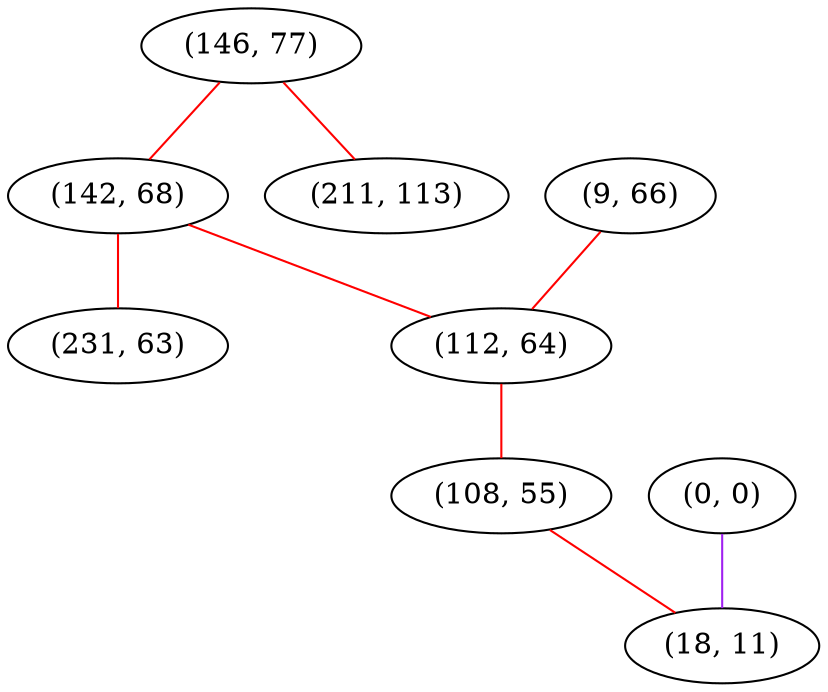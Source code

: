 graph "" {
"(146, 77)";
"(0, 0)";
"(9, 66)";
"(142, 68)";
"(211, 113)";
"(112, 64)";
"(231, 63)";
"(108, 55)";
"(18, 11)";
"(146, 77)" -- "(142, 68)"  [color=red, key=0, weight=1];
"(146, 77)" -- "(211, 113)"  [color=red, key=0, weight=1];
"(0, 0)" -- "(18, 11)"  [color=purple, key=0, weight=4];
"(9, 66)" -- "(112, 64)"  [color=red, key=0, weight=1];
"(142, 68)" -- "(112, 64)"  [color=red, key=0, weight=1];
"(142, 68)" -- "(231, 63)"  [color=red, key=0, weight=1];
"(112, 64)" -- "(108, 55)"  [color=red, key=0, weight=1];
"(108, 55)" -- "(18, 11)"  [color=red, key=0, weight=1];
}
